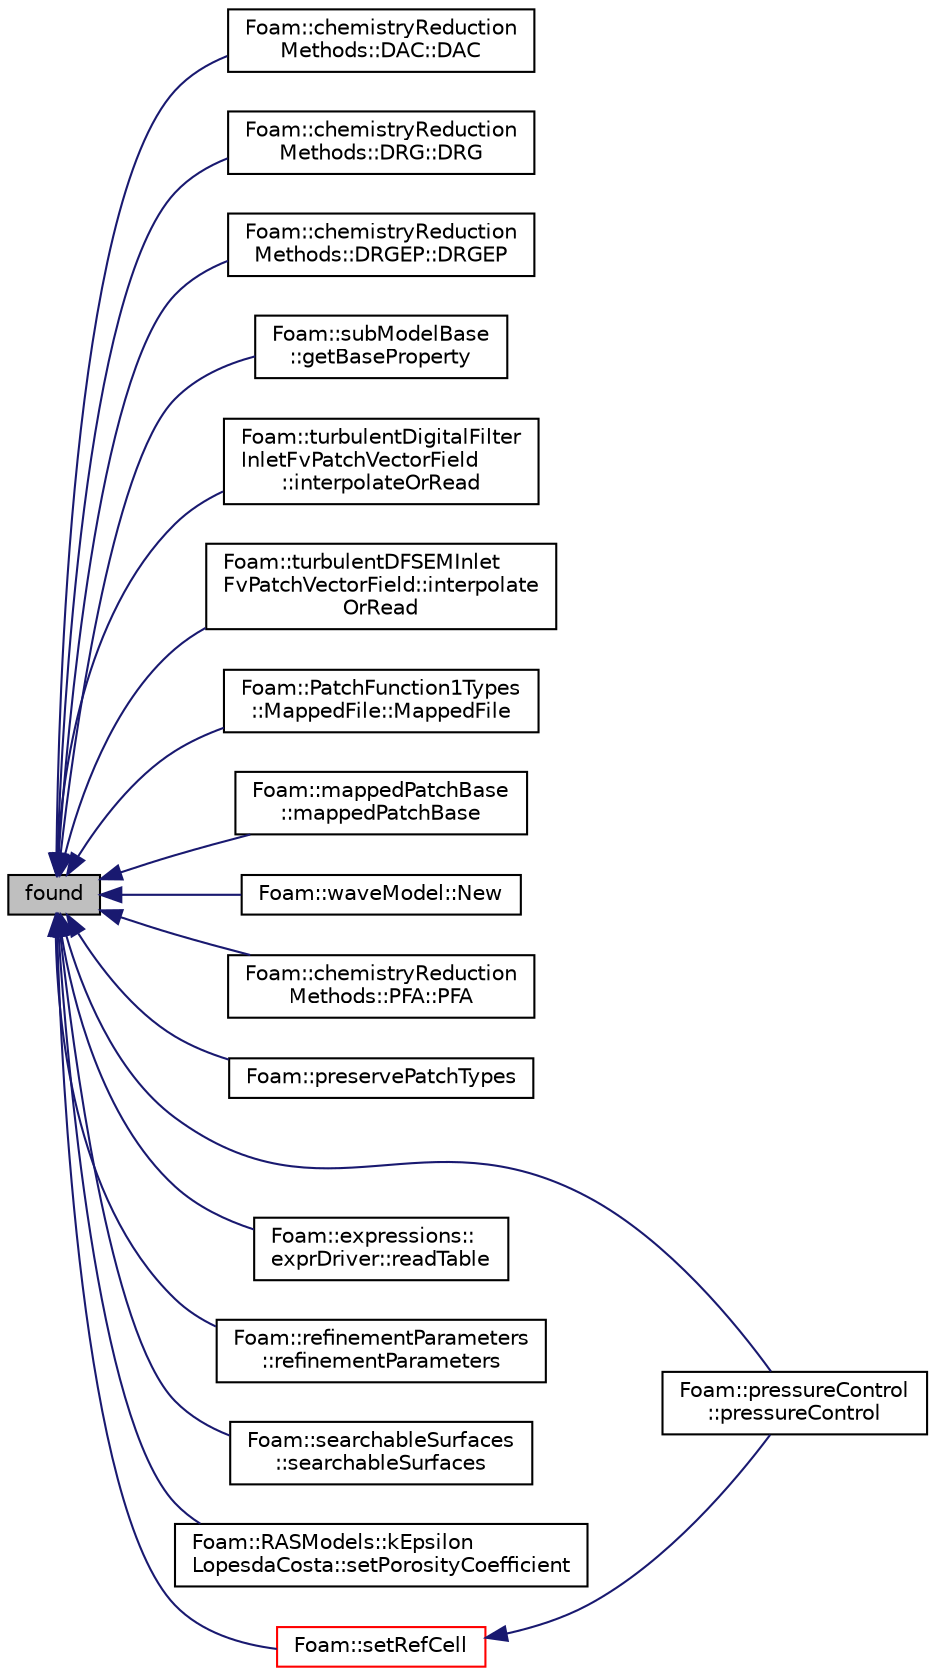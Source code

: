 digraph "found"
{
  bgcolor="transparent";
  edge [fontname="Helvetica",fontsize="10",labelfontname="Helvetica",labelfontsize="10"];
  node [fontname="Helvetica",fontsize="10",shape=record];
  rankdir="LR";
  Node1 [label="found",height=0.2,width=0.4,color="black", fillcolor="grey75", style="filled" fontcolor="black"];
  Node1 -> Node2 [dir="back",color="midnightblue",fontsize="10",style="solid",fontname="Helvetica"];
  Node2 [label="Foam::chemistryReduction\lMethods::DAC::DAC",height=0.2,width=0.4,color="black",URL="$classFoam_1_1chemistryReductionMethods_1_1DAC.html#a97e71408a55ea6177a0d4b36e0b05405",tooltip="Construct from components. "];
  Node1 -> Node3 [dir="back",color="midnightblue",fontsize="10",style="solid",fontname="Helvetica"];
  Node3 [label="Foam::chemistryReduction\lMethods::DRG::DRG",height=0.2,width=0.4,color="black",URL="$classFoam_1_1chemistryReductionMethods_1_1DRG.html#a0baa4a092aa7cdd4f195d9e83595aaf5",tooltip="Construct from components. "];
  Node1 -> Node4 [dir="back",color="midnightblue",fontsize="10",style="solid",fontname="Helvetica"];
  Node4 [label="Foam::chemistryReduction\lMethods::DRGEP::DRGEP",height=0.2,width=0.4,color="black",URL="$classFoam_1_1chemistryReductionMethods_1_1DRGEP.html#af0ce113c85563ece1b53a57091724708",tooltip="Construct from components. "];
  Node1 -> Node5 [dir="back",color="midnightblue",fontsize="10",style="solid",fontname="Helvetica"];
  Node5 [label="Foam::subModelBase\l::getBaseProperty",height=0.2,width=0.4,color="black",URL="$classFoam_1_1subModelBase.html#ad6ccd559e7aa6f9d62c0578a1903d13a",tooltip="Retrieve generic property from the base model. "];
  Node1 -> Node6 [dir="back",color="midnightblue",fontsize="10",style="solid",fontname="Helvetica"];
  Node6 [label="Foam::turbulentDigitalFilter\lInletFvPatchVectorField\l::interpolateOrRead",height=0.2,width=0.4,color="black",URL="$classFoam_1_1turbulentDigitalFilterInletFvPatchVectorField.html#a49dd21814ca8f39e95818d771be73af8"];
  Node1 -> Node7 [dir="back",color="midnightblue",fontsize="10",style="solid",fontname="Helvetica"];
  Node7 [label="Foam::turbulentDFSEMInlet\lFvPatchVectorField::interpolate\lOrRead",height=0.2,width=0.4,color="black",URL="$classFoam_1_1turbulentDFSEMInletFvPatchVectorField.html#a49dd21814ca8f39e95818d771be73af8"];
  Node1 -> Node8 [dir="back",color="midnightblue",fontsize="10",style="solid",fontname="Helvetica"];
  Node8 [label="Foam::PatchFunction1Types\l::MappedFile::MappedFile",height=0.2,width=0.4,color="black",URL="$classFoam_1_1PatchFunction1Types_1_1MappedFile.html#ac73aaae9bb74d83532578e3e2dab7a57",tooltip="Construct from entry name and dictionary. "];
  Node1 -> Node9 [dir="back",color="midnightblue",fontsize="10",style="solid",fontname="Helvetica"];
  Node9 [label="Foam::mappedPatchBase\l::mappedPatchBase",height=0.2,width=0.4,color="black",URL="$classFoam_1_1mappedPatchBase.html#ae57903ca8bbfe2944acf6a2cc72acc1e",tooltip="Construct from dictionary. "];
  Node1 -> Node10 [dir="back",color="midnightblue",fontsize="10",style="solid",fontname="Helvetica"];
  Node10 [label="Foam::waveModel::New",height=0.2,width=0.4,color="black",URL="$classFoam_1_1waveModel.html#a760b686c6b286663754d424361349971",tooltip="Return a reference to the selected wave model. "];
  Node1 -> Node11 [dir="back",color="midnightblue",fontsize="10",style="solid",fontname="Helvetica"];
  Node11 [label="Foam::chemistryReduction\lMethods::PFA::PFA",height=0.2,width=0.4,color="black",URL="$classFoam_1_1chemistryReductionMethods_1_1PFA.html#ad99566592973bfa2c1ca0e434d978223",tooltip="Construct from components. "];
  Node1 -> Node12 [dir="back",color="midnightblue",fontsize="10",style="solid",fontname="Helvetica"];
  Node12 [label="Foam::preservePatchTypes",height=0.2,width=0.4,color="black",URL="$namespaceFoam.html#aa5ba4f565a185dfa03afee2986b82183",tooltip="Preserve patch types. "];
  Node1 -> Node13 [dir="back",color="midnightblue",fontsize="10",style="solid",fontname="Helvetica"];
  Node13 [label="Foam::pressureControl\l::pressureControl",height=0.2,width=0.4,color="black",URL="$classFoam_1_1pressureControl.html#a5b1d7edfabf497cb57789d188e71de84",tooltip="Construct from the SIMPLE/PIMPLE sub-dictionary. "];
  Node1 -> Node14 [dir="back",color="midnightblue",fontsize="10",style="solid",fontname="Helvetica"];
  Node14 [label="Foam::expressions::\lexprDriver::readTable",height=0.2,width=0.4,color="black",URL="$classFoam_1_1expressions_1_1exprDriver.html#a7aa343a227ebee8519366167c3b74502",tooltip="Read an interpolation table. "];
  Node1 -> Node15 [dir="back",color="midnightblue",fontsize="10",style="solid",fontname="Helvetica"];
  Node15 [label="Foam::refinementParameters\l::refinementParameters",height=0.2,width=0.4,color="black",URL="$classFoam_1_1refinementParameters.html#ac0d049c4262d6f98ba9630014be4dc1e",tooltip="Construct from dictionary - new syntax. "];
  Node1 -> Node16 [dir="back",color="midnightblue",fontsize="10",style="solid",fontname="Helvetica"];
  Node16 [label="Foam::searchableSurfaces\l::searchableSurfaces",height=0.2,width=0.4,color="black",URL="$classFoam_1_1searchableSurfaces.html#a728d2d5193c640e1884f841fccc9c21f",tooltip="Construct from dictionary. "];
  Node1 -> Node17 [dir="back",color="midnightblue",fontsize="10",style="solid",fontname="Helvetica"];
  Node17 [label="Foam::RASModels::kEpsilon\lLopesdaCosta::setPorosityCoefficient",height=0.2,width=0.4,color="black",URL="$classFoam_1_1RASModels_1_1kEpsilonLopesdaCosta.html#aeb3de17569a9894ca105f1fbea5335c3"];
  Node1 -> Node18 [dir="back",color="midnightblue",fontsize="10",style="solid",fontname="Helvetica"];
  Node18 [label="Foam::setRefCell",height=0.2,width=0.4,color="red",URL="$namespaceFoam.html#af465661f2bf224c5c3924f7fed47d367",tooltip="If the field fieldRef needs referencing find the reference cell nearest. "];
  Node18 -> Node13 [dir="back",color="midnightblue",fontsize="10",style="solid",fontname="Helvetica"];
}
